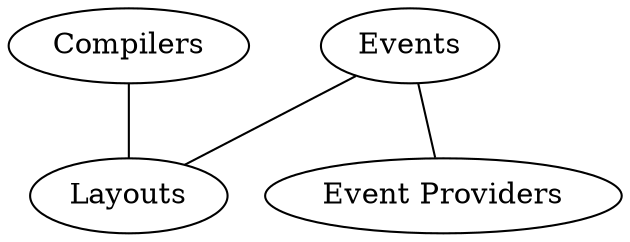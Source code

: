 graph ingredients {

  Compilers;
  Events;
  EventProviders [label="Event Providers"];
  Layouts;

  Events -- EventProviders;
  Events -- Layouts;
  Compilers -- Layouts;

}
